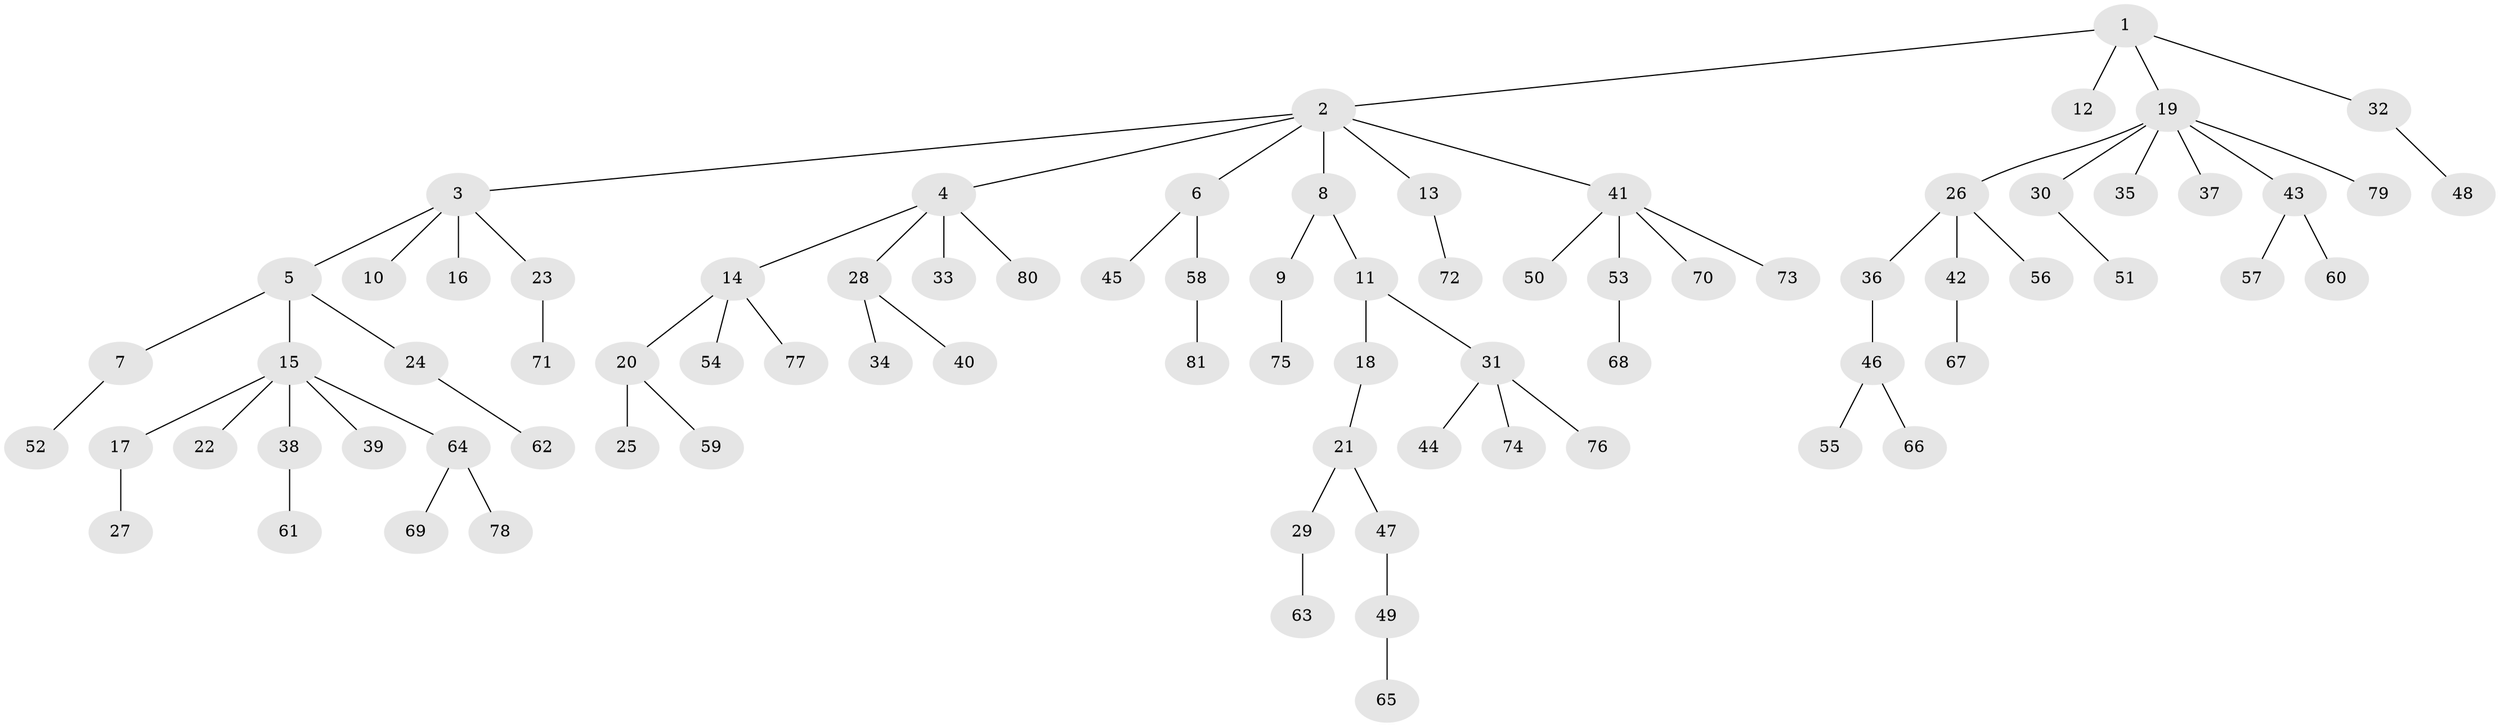 // coarse degree distribution, {4: 0.09259259259259259, 10: 0.018518518518518517, 5: 0.037037037037037035, 2: 0.12962962962962962, 1: 0.6481481481481481, 3: 0.05555555555555555, 8: 0.018518518518518517}
// Generated by graph-tools (version 1.1) at 2025/24/03/03/25 07:24:06]
// undirected, 81 vertices, 80 edges
graph export_dot {
graph [start="1"]
  node [color=gray90,style=filled];
  1;
  2;
  3;
  4;
  5;
  6;
  7;
  8;
  9;
  10;
  11;
  12;
  13;
  14;
  15;
  16;
  17;
  18;
  19;
  20;
  21;
  22;
  23;
  24;
  25;
  26;
  27;
  28;
  29;
  30;
  31;
  32;
  33;
  34;
  35;
  36;
  37;
  38;
  39;
  40;
  41;
  42;
  43;
  44;
  45;
  46;
  47;
  48;
  49;
  50;
  51;
  52;
  53;
  54;
  55;
  56;
  57;
  58;
  59;
  60;
  61;
  62;
  63;
  64;
  65;
  66;
  67;
  68;
  69;
  70;
  71;
  72;
  73;
  74;
  75;
  76;
  77;
  78;
  79;
  80;
  81;
  1 -- 2;
  1 -- 12;
  1 -- 19;
  1 -- 32;
  2 -- 3;
  2 -- 4;
  2 -- 6;
  2 -- 8;
  2 -- 13;
  2 -- 41;
  3 -- 5;
  3 -- 10;
  3 -- 16;
  3 -- 23;
  4 -- 14;
  4 -- 28;
  4 -- 33;
  4 -- 80;
  5 -- 7;
  5 -- 15;
  5 -- 24;
  6 -- 45;
  6 -- 58;
  7 -- 52;
  8 -- 9;
  8 -- 11;
  9 -- 75;
  11 -- 18;
  11 -- 31;
  13 -- 72;
  14 -- 20;
  14 -- 54;
  14 -- 77;
  15 -- 17;
  15 -- 22;
  15 -- 38;
  15 -- 39;
  15 -- 64;
  17 -- 27;
  18 -- 21;
  19 -- 26;
  19 -- 30;
  19 -- 35;
  19 -- 37;
  19 -- 43;
  19 -- 79;
  20 -- 25;
  20 -- 59;
  21 -- 29;
  21 -- 47;
  23 -- 71;
  24 -- 62;
  26 -- 36;
  26 -- 42;
  26 -- 56;
  28 -- 34;
  28 -- 40;
  29 -- 63;
  30 -- 51;
  31 -- 44;
  31 -- 74;
  31 -- 76;
  32 -- 48;
  36 -- 46;
  38 -- 61;
  41 -- 50;
  41 -- 53;
  41 -- 70;
  41 -- 73;
  42 -- 67;
  43 -- 57;
  43 -- 60;
  46 -- 55;
  46 -- 66;
  47 -- 49;
  49 -- 65;
  53 -- 68;
  58 -- 81;
  64 -- 69;
  64 -- 78;
}
